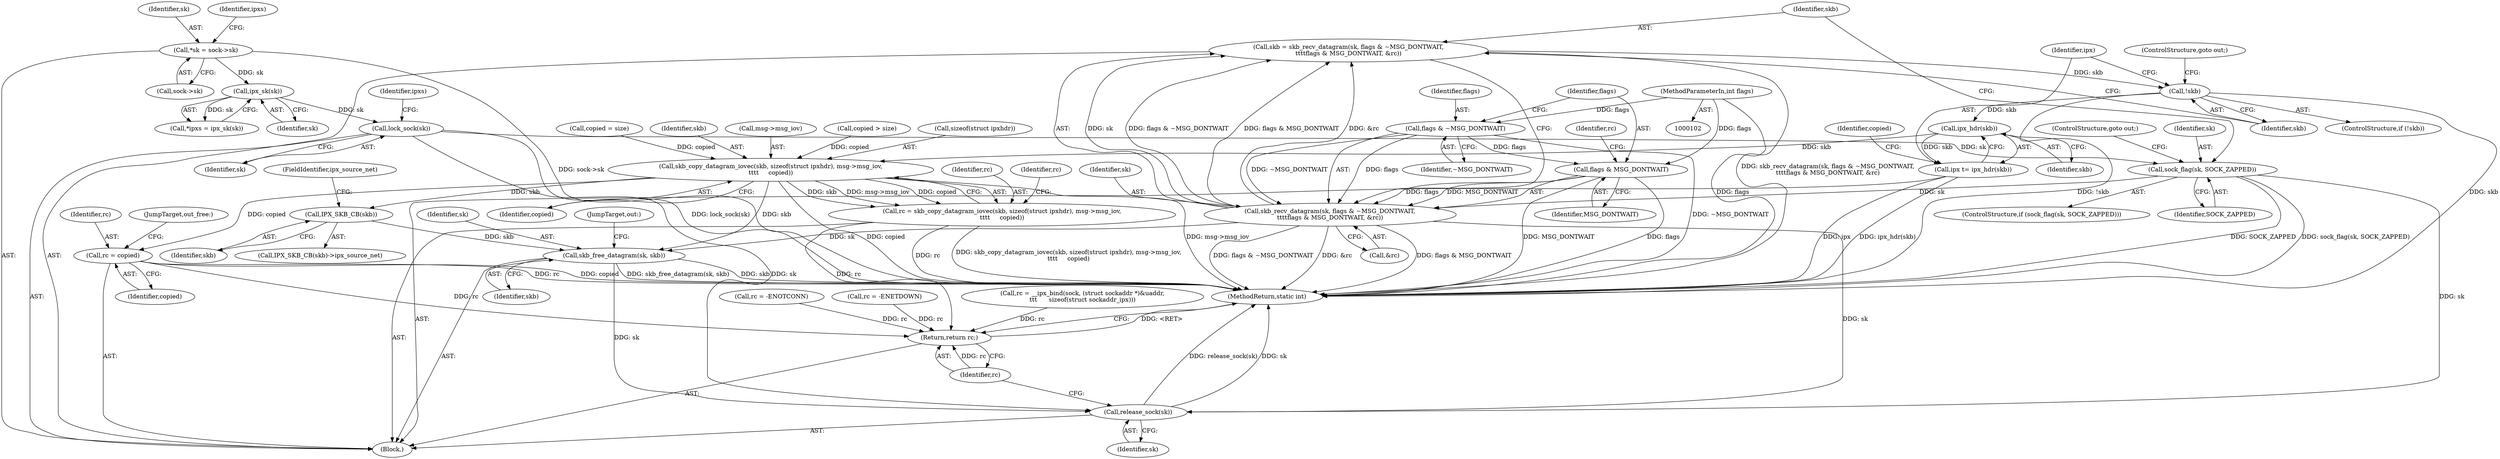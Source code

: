 digraph "0_linux_f3d3342602f8bcbf37d7c46641cb9bca7618eb1c_15@pointer" {
"1000214" [label="(Call,ipx_hdr(skb))"];
"1000209" [label="(Call,!skb)"];
"1000196" [label="(Call,skb = skb_recv_datagram(sk, flags & ~MSG_DONTWAIT,\n\t\t\t\tflags & MSG_DONTWAIT, &rc))"];
"1000198" [label="(Call,skb_recv_datagram(sk, flags & ~MSG_DONTWAIT,\n\t\t\t\tflags & MSG_DONTWAIT, &rc))"];
"1000192" [label="(Call,sock_flag(sk, SOCK_ZAPPED))"];
"1000135" [label="(Call,lock_sock(sk))"];
"1000118" [label="(Call,ipx_sk(sk))"];
"1000110" [label="(Call,*sk = sock->sk)"];
"1000200" [label="(Call,flags & ~MSG_DONTWAIT)"];
"1000107" [label="(MethodParameterIn,int flags)"];
"1000203" [label="(Call,flags & MSG_DONTWAIT)"];
"1000212" [label="(Call,ipx \t= ipx_hdr(skb))"];
"1000240" [label="(Call,skb_copy_datagram_iovec(skb, sizeof(struct ipxhdr), msg->msg_iov,\n\t\t\t\t     copied))"];
"1000238" [label="(Call,rc = skb_copy_datagram_iovec(skb, sizeof(struct ipxhdr), msg->msg_iov,\n\t\t\t\t     copied))"];
"1000328" [label="(Return,return rc;)"];
"1000296" [label="(Call,IPX_SKB_CB(skb))"];
"1000322" [label="(Call,skb_free_datagram(sk, skb))"];
"1000326" [label="(Call,release_sock(sk))"];
"1000318" [label="(Call,rc = copied)"];
"1000240" [label="(Call,skb_copy_datagram_iovec(skb, sizeof(struct ipxhdr), msg->msg_iov,\n\t\t\t\t     copied))"];
"1000135" [label="(Call,lock_sock(sk))"];
"1000119" [label="(Identifier,sk)"];
"1000217" [label="(Identifier,copied)"];
"1000324" [label="(Identifier,skb)"];
"1000198" [label="(Call,skb_recv_datagram(sk, flags & ~MSG_DONTWAIT,\n\t\t\t\tflags & MSG_DONTWAIT, &rc))"];
"1000197" [label="(Identifier,skb)"];
"1000295" [label="(Call,IPX_SKB_CB(skb)->ipx_source_net)"];
"1000249" [label="(Identifier,rc)"];
"1000116" [label="(Call,*ipxs = ipx_sk(sk))"];
"1000202" [label="(Identifier,~MSG_DONTWAIT)"];
"1000191" [label="(ControlStructure,if (sock_flag(sk, SOCK_ZAPPED)))"];
"1000111" [label="(Identifier,sk)"];
"1000326" [label="(Call,release_sock(sk))"];
"1000215" [label="(Identifier,skb)"];
"1000187" [label="(Call,rc = -ENOTCONN)"];
"1000201" [label="(Identifier,flags)"];
"1000320" [label="(Identifier,copied)"];
"1000213" [label="(Identifier,ipx)"];
"1000194" [label="(Identifier,SOCK_ZAPPED)"];
"1000108" [label="(Block,)"];
"1000199" [label="(Identifier,sk)"];
"1000328" [label="(Return,return rc;)"];
"1000204" [label="(Identifier,flags)"];
"1000214" [label="(Call,ipx_hdr(skb))"];
"1000247" [label="(Identifier,copied)"];
"1000211" [label="(ControlStructure,goto out;)"];
"1000203" [label="(Call,flags & MSG_DONTWAIT)"];
"1000209" [label="(Call,!skb)"];
"1000192" [label="(Call,sock_flag(sk, SOCK_ZAPPED))"];
"1000136" [label="(Identifier,sk)"];
"1000107" [label="(MethodParameterIn,int flags)"];
"1000296" [label="(Call,IPX_SKB_CB(skb))"];
"1000297" [label="(Identifier,skb)"];
"1000140" [label="(Identifier,ipxs)"];
"1000200" [label="(Call,flags & ~MSG_DONTWAIT)"];
"1000242" [label="(Call,sizeof(struct ipxhdr))"];
"1000154" [label="(Call,rc = -ENETDOWN)"];
"1000330" [label="(MethodReturn,static int)"];
"1000322" [label="(Call,skb_free_datagram(sk, skb))"];
"1000196" [label="(Call,skb = skb_recv_datagram(sk, flags & ~MSG_DONTWAIT,\n\t\t\t\tflags & MSG_DONTWAIT, &rc))"];
"1000206" [label="(Call,&rc)"];
"1000205" [label="(Identifier,MSG_DONTWAIT)"];
"1000318" [label="(Call,rc = copied)"];
"1000329" [label="(Identifier,rc)"];
"1000174" [label="(Call,rc = __ipx_bind(sock, (struct sockaddr *)&uaddr,\n\t\t\t      sizeof(struct sockaddr_ipx)))"];
"1000210" [label="(Identifier,skb)"];
"1000230" [label="(Call,copied = size)"];
"1000239" [label="(Identifier,rc)"];
"1000110" [label="(Call,*sk = sock->sk)"];
"1000323" [label="(Identifier,sk)"];
"1000195" [label="(ControlStructure,goto out;)"];
"1000241" [label="(Identifier,skb)"];
"1000112" [label="(Call,sock->sk)"];
"1000208" [label="(ControlStructure,if (!skb))"];
"1000238" [label="(Call,rc = skb_copy_datagram_iovec(skb, sizeof(struct ipxhdr), msg->msg_iov,\n\t\t\t\t     copied))"];
"1000327" [label="(Identifier,sk)"];
"1000325" [label="(JumpTarget,out:)"];
"1000193" [label="(Identifier,sk)"];
"1000212" [label="(Call,ipx \t= ipx_hdr(skb))"];
"1000321" [label="(JumpTarget,out_free:)"];
"1000319" [label="(Identifier,rc)"];
"1000207" [label="(Identifier,rc)"];
"1000244" [label="(Call,msg->msg_iov)"];
"1000118" [label="(Call,ipx_sk(sk))"];
"1000226" [label="(Call,copied > size)"];
"1000298" [label="(FieldIdentifier,ipx_source_net)"];
"1000117" [label="(Identifier,ipxs)"];
"1000214" -> "1000212"  [label="AST: "];
"1000214" -> "1000215"  [label="CFG: "];
"1000215" -> "1000214"  [label="AST: "];
"1000212" -> "1000214"  [label="CFG: "];
"1000214" -> "1000212"  [label="DDG: skb"];
"1000209" -> "1000214"  [label="DDG: skb"];
"1000214" -> "1000240"  [label="DDG: skb"];
"1000209" -> "1000208"  [label="AST: "];
"1000209" -> "1000210"  [label="CFG: "];
"1000210" -> "1000209"  [label="AST: "];
"1000211" -> "1000209"  [label="CFG: "];
"1000213" -> "1000209"  [label="CFG: "];
"1000209" -> "1000330"  [label="DDG: !skb"];
"1000209" -> "1000330"  [label="DDG: skb"];
"1000196" -> "1000209"  [label="DDG: skb"];
"1000196" -> "1000108"  [label="AST: "];
"1000196" -> "1000198"  [label="CFG: "];
"1000197" -> "1000196"  [label="AST: "];
"1000198" -> "1000196"  [label="AST: "];
"1000210" -> "1000196"  [label="CFG: "];
"1000196" -> "1000330"  [label="DDG: skb_recv_datagram(sk, flags & ~MSG_DONTWAIT,\n\t\t\t\tflags & MSG_DONTWAIT, &rc)"];
"1000198" -> "1000196"  [label="DDG: sk"];
"1000198" -> "1000196"  [label="DDG: flags & ~MSG_DONTWAIT"];
"1000198" -> "1000196"  [label="DDG: flags & MSG_DONTWAIT"];
"1000198" -> "1000196"  [label="DDG: &rc"];
"1000198" -> "1000206"  [label="CFG: "];
"1000199" -> "1000198"  [label="AST: "];
"1000200" -> "1000198"  [label="AST: "];
"1000203" -> "1000198"  [label="AST: "];
"1000206" -> "1000198"  [label="AST: "];
"1000198" -> "1000330"  [label="DDG: flags & ~MSG_DONTWAIT"];
"1000198" -> "1000330"  [label="DDG: &rc"];
"1000198" -> "1000330"  [label="DDG: flags & MSG_DONTWAIT"];
"1000192" -> "1000198"  [label="DDG: sk"];
"1000200" -> "1000198"  [label="DDG: flags"];
"1000200" -> "1000198"  [label="DDG: ~MSG_DONTWAIT"];
"1000203" -> "1000198"  [label="DDG: flags"];
"1000203" -> "1000198"  [label="DDG: MSG_DONTWAIT"];
"1000198" -> "1000322"  [label="DDG: sk"];
"1000198" -> "1000326"  [label="DDG: sk"];
"1000192" -> "1000191"  [label="AST: "];
"1000192" -> "1000194"  [label="CFG: "];
"1000193" -> "1000192"  [label="AST: "];
"1000194" -> "1000192"  [label="AST: "];
"1000195" -> "1000192"  [label="CFG: "];
"1000197" -> "1000192"  [label="CFG: "];
"1000192" -> "1000330"  [label="DDG: SOCK_ZAPPED"];
"1000192" -> "1000330"  [label="DDG: sock_flag(sk, SOCK_ZAPPED)"];
"1000135" -> "1000192"  [label="DDG: sk"];
"1000192" -> "1000326"  [label="DDG: sk"];
"1000135" -> "1000108"  [label="AST: "];
"1000135" -> "1000136"  [label="CFG: "];
"1000136" -> "1000135"  [label="AST: "];
"1000140" -> "1000135"  [label="CFG: "];
"1000135" -> "1000330"  [label="DDG: lock_sock(sk)"];
"1000118" -> "1000135"  [label="DDG: sk"];
"1000135" -> "1000326"  [label="DDG: sk"];
"1000118" -> "1000116"  [label="AST: "];
"1000118" -> "1000119"  [label="CFG: "];
"1000119" -> "1000118"  [label="AST: "];
"1000116" -> "1000118"  [label="CFG: "];
"1000118" -> "1000116"  [label="DDG: sk"];
"1000110" -> "1000118"  [label="DDG: sk"];
"1000110" -> "1000108"  [label="AST: "];
"1000110" -> "1000112"  [label="CFG: "];
"1000111" -> "1000110"  [label="AST: "];
"1000112" -> "1000110"  [label="AST: "];
"1000117" -> "1000110"  [label="CFG: "];
"1000110" -> "1000330"  [label="DDG: sock->sk"];
"1000200" -> "1000202"  [label="CFG: "];
"1000201" -> "1000200"  [label="AST: "];
"1000202" -> "1000200"  [label="AST: "];
"1000204" -> "1000200"  [label="CFG: "];
"1000200" -> "1000330"  [label="DDG: ~MSG_DONTWAIT"];
"1000107" -> "1000200"  [label="DDG: flags"];
"1000200" -> "1000203"  [label="DDG: flags"];
"1000107" -> "1000102"  [label="AST: "];
"1000107" -> "1000330"  [label="DDG: flags"];
"1000107" -> "1000203"  [label="DDG: flags"];
"1000203" -> "1000205"  [label="CFG: "];
"1000204" -> "1000203"  [label="AST: "];
"1000205" -> "1000203"  [label="AST: "];
"1000207" -> "1000203"  [label="CFG: "];
"1000203" -> "1000330"  [label="DDG: MSG_DONTWAIT"];
"1000203" -> "1000330"  [label="DDG: flags"];
"1000212" -> "1000108"  [label="AST: "];
"1000213" -> "1000212"  [label="AST: "];
"1000217" -> "1000212"  [label="CFG: "];
"1000212" -> "1000330"  [label="DDG: ipx_hdr(skb)"];
"1000212" -> "1000330"  [label="DDG: ipx"];
"1000240" -> "1000238"  [label="AST: "];
"1000240" -> "1000247"  [label="CFG: "];
"1000241" -> "1000240"  [label="AST: "];
"1000242" -> "1000240"  [label="AST: "];
"1000244" -> "1000240"  [label="AST: "];
"1000247" -> "1000240"  [label="AST: "];
"1000238" -> "1000240"  [label="CFG: "];
"1000240" -> "1000330"  [label="DDG: msg->msg_iov"];
"1000240" -> "1000330"  [label="DDG: copied"];
"1000240" -> "1000238"  [label="DDG: skb"];
"1000240" -> "1000238"  [label="DDG: msg->msg_iov"];
"1000240" -> "1000238"  [label="DDG: copied"];
"1000226" -> "1000240"  [label="DDG: copied"];
"1000230" -> "1000240"  [label="DDG: copied"];
"1000240" -> "1000296"  [label="DDG: skb"];
"1000240" -> "1000318"  [label="DDG: copied"];
"1000240" -> "1000322"  [label="DDG: skb"];
"1000238" -> "1000108"  [label="AST: "];
"1000239" -> "1000238"  [label="AST: "];
"1000249" -> "1000238"  [label="CFG: "];
"1000238" -> "1000330"  [label="DDG: rc"];
"1000238" -> "1000330"  [label="DDG: skb_copy_datagram_iovec(skb, sizeof(struct ipxhdr), msg->msg_iov,\n\t\t\t\t     copied)"];
"1000238" -> "1000328"  [label="DDG: rc"];
"1000328" -> "1000108"  [label="AST: "];
"1000328" -> "1000329"  [label="CFG: "];
"1000329" -> "1000328"  [label="AST: "];
"1000330" -> "1000328"  [label="CFG: "];
"1000328" -> "1000330"  [label="DDG: <RET>"];
"1000329" -> "1000328"  [label="DDG: rc"];
"1000187" -> "1000328"  [label="DDG: rc"];
"1000318" -> "1000328"  [label="DDG: rc"];
"1000154" -> "1000328"  [label="DDG: rc"];
"1000174" -> "1000328"  [label="DDG: rc"];
"1000296" -> "1000295"  [label="AST: "];
"1000296" -> "1000297"  [label="CFG: "];
"1000297" -> "1000296"  [label="AST: "];
"1000298" -> "1000296"  [label="CFG: "];
"1000296" -> "1000322"  [label="DDG: skb"];
"1000322" -> "1000108"  [label="AST: "];
"1000322" -> "1000324"  [label="CFG: "];
"1000323" -> "1000322"  [label="AST: "];
"1000324" -> "1000322"  [label="AST: "];
"1000325" -> "1000322"  [label="CFG: "];
"1000322" -> "1000330"  [label="DDG: skb"];
"1000322" -> "1000330"  [label="DDG: skb_free_datagram(sk, skb)"];
"1000322" -> "1000326"  [label="DDG: sk"];
"1000326" -> "1000108"  [label="AST: "];
"1000326" -> "1000327"  [label="CFG: "];
"1000327" -> "1000326"  [label="AST: "];
"1000329" -> "1000326"  [label="CFG: "];
"1000326" -> "1000330"  [label="DDG: release_sock(sk)"];
"1000326" -> "1000330"  [label="DDG: sk"];
"1000318" -> "1000108"  [label="AST: "];
"1000318" -> "1000320"  [label="CFG: "];
"1000319" -> "1000318"  [label="AST: "];
"1000320" -> "1000318"  [label="AST: "];
"1000321" -> "1000318"  [label="CFG: "];
"1000318" -> "1000330"  [label="DDG: rc"];
"1000318" -> "1000330"  [label="DDG: copied"];
}
